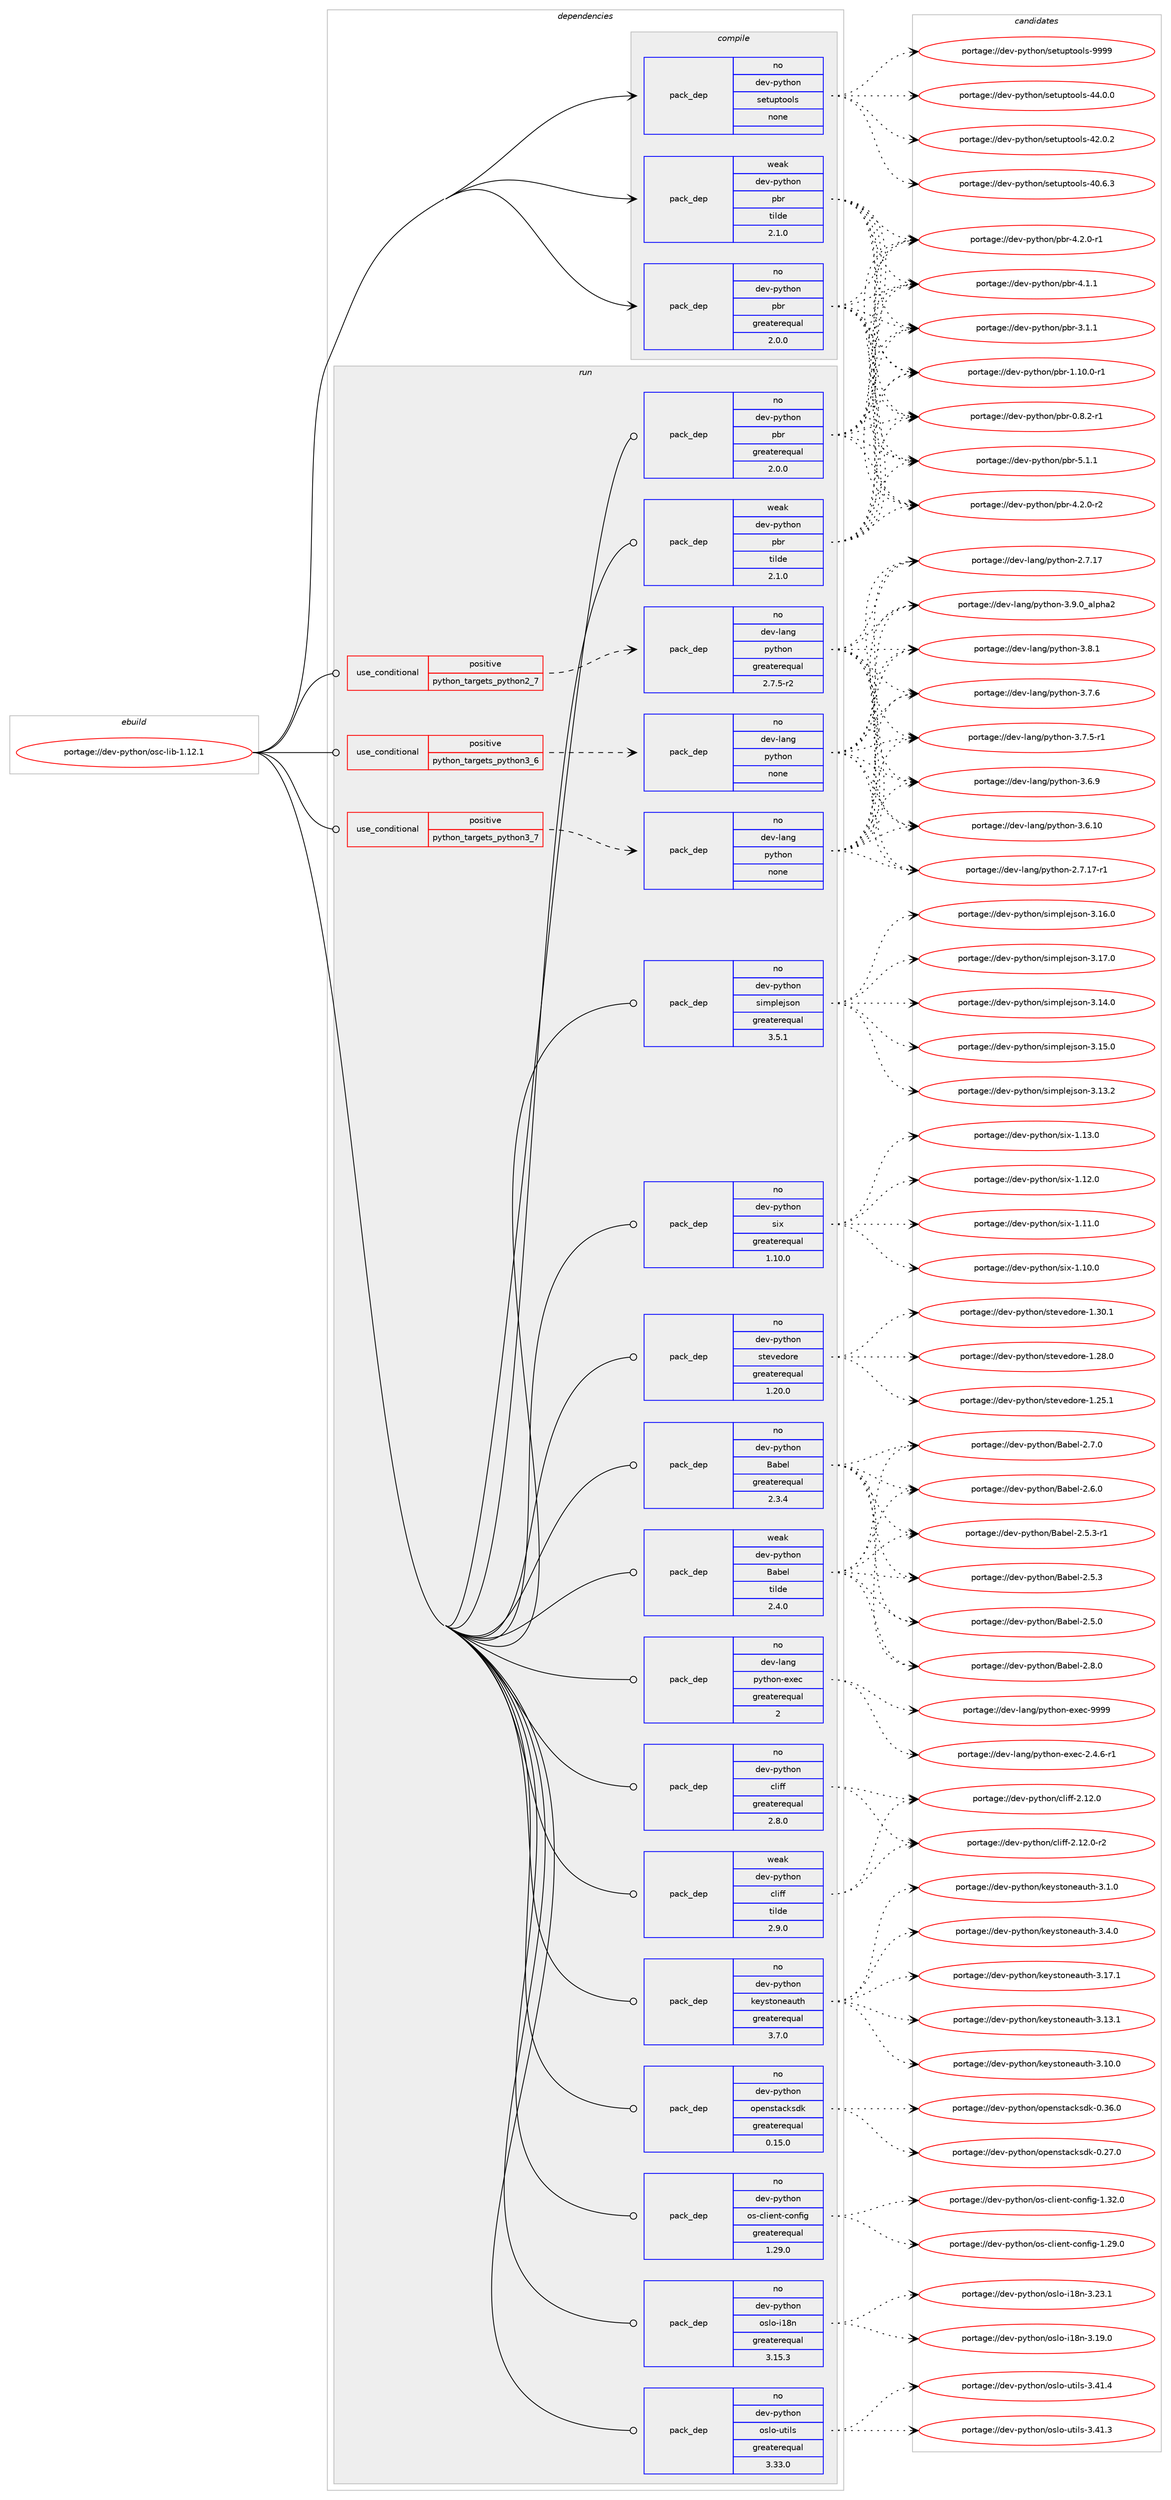 digraph prolog {

# *************
# Graph options
# *************

newrank=true;
concentrate=true;
compound=true;
graph [rankdir=LR,fontname=Helvetica,fontsize=10,ranksep=1.5];#, ranksep=2.5, nodesep=0.2];
edge  [arrowhead=vee];
node  [fontname=Helvetica,fontsize=10];

# **********
# The ebuild
# **********

subgraph cluster_leftcol {
color=gray;
rank=same;
label=<<i>ebuild</i>>;
id [label="portage://dev-python/osc-lib-1.12.1", color=red, width=4, href="../dev-python/osc-lib-1.12.1.svg"];
}

# ****************
# The dependencies
# ****************

subgraph cluster_midcol {
color=gray;
label=<<i>dependencies</i>>;
subgraph cluster_compile {
fillcolor="#eeeeee";
style=filled;
label=<<i>compile</i>>;
subgraph pack329505 {
dependency446241 [label=<<TABLE BORDER="0" CELLBORDER="1" CELLSPACING="0" CELLPADDING="4" WIDTH="220"><TR><TD ROWSPAN="6" CELLPADDING="30">pack_dep</TD></TR><TR><TD WIDTH="110">no</TD></TR><TR><TD>dev-python</TD></TR><TR><TD>pbr</TD></TR><TR><TD>greaterequal</TD></TR><TR><TD>2.0.0</TD></TR></TABLE>>, shape=none, color=blue];
}
id:e -> dependency446241:w [weight=20,style="solid",arrowhead="vee"];
subgraph pack329506 {
dependency446242 [label=<<TABLE BORDER="0" CELLBORDER="1" CELLSPACING="0" CELLPADDING="4" WIDTH="220"><TR><TD ROWSPAN="6" CELLPADDING="30">pack_dep</TD></TR><TR><TD WIDTH="110">no</TD></TR><TR><TD>dev-python</TD></TR><TR><TD>setuptools</TD></TR><TR><TD>none</TD></TR><TR><TD></TD></TR></TABLE>>, shape=none, color=blue];
}
id:e -> dependency446242:w [weight=20,style="solid",arrowhead="vee"];
subgraph pack329507 {
dependency446243 [label=<<TABLE BORDER="0" CELLBORDER="1" CELLSPACING="0" CELLPADDING="4" WIDTH="220"><TR><TD ROWSPAN="6" CELLPADDING="30">pack_dep</TD></TR><TR><TD WIDTH="110">weak</TD></TR><TR><TD>dev-python</TD></TR><TR><TD>pbr</TD></TR><TR><TD>tilde</TD></TR><TR><TD>2.1.0</TD></TR></TABLE>>, shape=none, color=blue];
}
id:e -> dependency446243:w [weight=20,style="solid",arrowhead="vee"];
}
subgraph cluster_compileandrun {
fillcolor="#eeeeee";
style=filled;
label=<<i>compile and run</i>>;
}
subgraph cluster_run {
fillcolor="#eeeeee";
style=filled;
label=<<i>run</i>>;
subgraph cond111761 {
dependency446244 [label=<<TABLE BORDER="0" CELLBORDER="1" CELLSPACING="0" CELLPADDING="4"><TR><TD ROWSPAN="3" CELLPADDING="10">use_conditional</TD></TR><TR><TD>positive</TD></TR><TR><TD>python_targets_python2_7</TD></TR></TABLE>>, shape=none, color=red];
subgraph pack329508 {
dependency446245 [label=<<TABLE BORDER="0" CELLBORDER="1" CELLSPACING="0" CELLPADDING="4" WIDTH="220"><TR><TD ROWSPAN="6" CELLPADDING="30">pack_dep</TD></TR><TR><TD WIDTH="110">no</TD></TR><TR><TD>dev-lang</TD></TR><TR><TD>python</TD></TR><TR><TD>greaterequal</TD></TR><TR><TD>2.7.5-r2</TD></TR></TABLE>>, shape=none, color=blue];
}
dependency446244:e -> dependency446245:w [weight=20,style="dashed",arrowhead="vee"];
}
id:e -> dependency446244:w [weight=20,style="solid",arrowhead="odot"];
subgraph cond111762 {
dependency446246 [label=<<TABLE BORDER="0" CELLBORDER="1" CELLSPACING="0" CELLPADDING="4"><TR><TD ROWSPAN="3" CELLPADDING="10">use_conditional</TD></TR><TR><TD>positive</TD></TR><TR><TD>python_targets_python3_6</TD></TR></TABLE>>, shape=none, color=red];
subgraph pack329509 {
dependency446247 [label=<<TABLE BORDER="0" CELLBORDER="1" CELLSPACING="0" CELLPADDING="4" WIDTH="220"><TR><TD ROWSPAN="6" CELLPADDING="30">pack_dep</TD></TR><TR><TD WIDTH="110">no</TD></TR><TR><TD>dev-lang</TD></TR><TR><TD>python</TD></TR><TR><TD>none</TD></TR><TR><TD></TD></TR></TABLE>>, shape=none, color=blue];
}
dependency446246:e -> dependency446247:w [weight=20,style="dashed",arrowhead="vee"];
}
id:e -> dependency446246:w [weight=20,style="solid",arrowhead="odot"];
subgraph cond111763 {
dependency446248 [label=<<TABLE BORDER="0" CELLBORDER="1" CELLSPACING="0" CELLPADDING="4"><TR><TD ROWSPAN="3" CELLPADDING="10">use_conditional</TD></TR><TR><TD>positive</TD></TR><TR><TD>python_targets_python3_7</TD></TR></TABLE>>, shape=none, color=red];
subgraph pack329510 {
dependency446249 [label=<<TABLE BORDER="0" CELLBORDER="1" CELLSPACING="0" CELLPADDING="4" WIDTH="220"><TR><TD ROWSPAN="6" CELLPADDING="30">pack_dep</TD></TR><TR><TD WIDTH="110">no</TD></TR><TR><TD>dev-lang</TD></TR><TR><TD>python</TD></TR><TR><TD>none</TD></TR><TR><TD></TD></TR></TABLE>>, shape=none, color=blue];
}
dependency446248:e -> dependency446249:w [weight=20,style="dashed",arrowhead="vee"];
}
id:e -> dependency446248:w [weight=20,style="solid",arrowhead="odot"];
subgraph pack329511 {
dependency446250 [label=<<TABLE BORDER="0" CELLBORDER="1" CELLSPACING="0" CELLPADDING="4" WIDTH="220"><TR><TD ROWSPAN="6" CELLPADDING="30">pack_dep</TD></TR><TR><TD WIDTH="110">no</TD></TR><TR><TD>dev-lang</TD></TR><TR><TD>python-exec</TD></TR><TR><TD>greaterequal</TD></TR><TR><TD>2</TD></TR></TABLE>>, shape=none, color=blue];
}
id:e -> dependency446250:w [weight=20,style="solid",arrowhead="odot"];
subgraph pack329512 {
dependency446251 [label=<<TABLE BORDER="0" CELLBORDER="1" CELLSPACING="0" CELLPADDING="4" WIDTH="220"><TR><TD ROWSPAN="6" CELLPADDING="30">pack_dep</TD></TR><TR><TD WIDTH="110">no</TD></TR><TR><TD>dev-python</TD></TR><TR><TD>Babel</TD></TR><TR><TD>greaterequal</TD></TR><TR><TD>2.3.4</TD></TR></TABLE>>, shape=none, color=blue];
}
id:e -> dependency446251:w [weight=20,style="solid",arrowhead="odot"];
subgraph pack329513 {
dependency446252 [label=<<TABLE BORDER="0" CELLBORDER="1" CELLSPACING="0" CELLPADDING="4" WIDTH="220"><TR><TD ROWSPAN="6" CELLPADDING="30">pack_dep</TD></TR><TR><TD WIDTH="110">no</TD></TR><TR><TD>dev-python</TD></TR><TR><TD>cliff</TD></TR><TR><TD>greaterequal</TD></TR><TR><TD>2.8.0</TD></TR></TABLE>>, shape=none, color=blue];
}
id:e -> dependency446252:w [weight=20,style="solid",arrowhead="odot"];
subgraph pack329514 {
dependency446253 [label=<<TABLE BORDER="0" CELLBORDER="1" CELLSPACING="0" CELLPADDING="4" WIDTH="220"><TR><TD ROWSPAN="6" CELLPADDING="30">pack_dep</TD></TR><TR><TD WIDTH="110">no</TD></TR><TR><TD>dev-python</TD></TR><TR><TD>keystoneauth</TD></TR><TR><TD>greaterequal</TD></TR><TR><TD>3.7.0</TD></TR></TABLE>>, shape=none, color=blue];
}
id:e -> dependency446253:w [weight=20,style="solid",arrowhead="odot"];
subgraph pack329515 {
dependency446254 [label=<<TABLE BORDER="0" CELLBORDER="1" CELLSPACING="0" CELLPADDING="4" WIDTH="220"><TR><TD ROWSPAN="6" CELLPADDING="30">pack_dep</TD></TR><TR><TD WIDTH="110">no</TD></TR><TR><TD>dev-python</TD></TR><TR><TD>openstacksdk</TD></TR><TR><TD>greaterequal</TD></TR><TR><TD>0.15.0</TD></TR></TABLE>>, shape=none, color=blue];
}
id:e -> dependency446254:w [weight=20,style="solid",arrowhead="odot"];
subgraph pack329516 {
dependency446255 [label=<<TABLE BORDER="0" CELLBORDER="1" CELLSPACING="0" CELLPADDING="4" WIDTH="220"><TR><TD ROWSPAN="6" CELLPADDING="30">pack_dep</TD></TR><TR><TD WIDTH="110">no</TD></TR><TR><TD>dev-python</TD></TR><TR><TD>os-client-config</TD></TR><TR><TD>greaterequal</TD></TR><TR><TD>1.29.0</TD></TR></TABLE>>, shape=none, color=blue];
}
id:e -> dependency446255:w [weight=20,style="solid",arrowhead="odot"];
subgraph pack329517 {
dependency446256 [label=<<TABLE BORDER="0" CELLBORDER="1" CELLSPACING="0" CELLPADDING="4" WIDTH="220"><TR><TD ROWSPAN="6" CELLPADDING="30">pack_dep</TD></TR><TR><TD WIDTH="110">no</TD></TR><TR><TD>dev-python</TD></TR><TR><TD>oslo-i18n</TD></TR><TR><TD>greaterequal</TD></TR><TR><TD>3.15.3</TD></TR></TABLE>>, shape=none, color=blue];
}
id:e -> dependency446256:w [weight=20,style="solid",arrowhead="odot"];
subgraph pack329518 {
dependency446257 [label=<<TABLE BORDER="0" CELLBORDER="1" CELLSPACING="0" CELLPADDING="4" WIDTH="220"><TR><TD ROWSPAN="6" CELLPADDING="30">pack_dep</TD></TR><TR><TD WIDTH="110">no</TD></TR><TR><TD>dev-python</TD></TR><TR><TD>oslo-utils</TD></TR><TR><TD>greaterequal</TD></TR><TR><TD>3.33.0</TD></TR></TABLE>>, shape=none, color=blue];
}
id:e -> dependency446257:w [weight=20,style="solid",arrowhead="odot"];
subgraph pack329519 {
dependency446258 [label=<<TABLE BORDER="0" CELLBORDER="1" CELLSPACING="0" CELLPADDING="4" WIDTH="220"><TR><TD ROWSPAN="6" CELLPADDING="30">pack_dep</TD></TR><TR><TD WIDTH="110">no</TD></TR><TR><TD>dev-python</TD></TR><TR><TD>pbr</TD></TR><TR><TD>greaterequal</TD></TR><TR><TD>2.0.0</TD></TR></TABLE>>, shape=none, color=blue];
}
id:e -> dependency446258:w [weight=20,style="solid",arrowhead="odot"];
subgraph pack329520 {
dependency446259 [label=<<TABLE BORDER="0" CELLBORDER="1" CELLSPACING="0" CELLPADDING="4" WIDTH="220"><TR><TD ROWSPAN="6" CELLPADDING="30">pack_dep</TD></TR><TR><TD WIDTH="110">no</TD></TR><TR><TD>dev-python</TD></TR><TR><TD>simplejson</TD></TR><TR><TD>greaterequal</TD></TR><TR><TD>3.5.1</TD></TR></TABLE>>, shape=none, color=blue];
}
id:e -> dependency446259:w [weight=20,style="solid",arrowhead="odot"];
subgraph pack329521 {
dependency446260 [label=<<TABLE BORDER="0" CELLBORDER="1" CELLSPACING="0" CELLPADDING="4" WIDTH="220"><TR><TD ROWSPAN="6" CELLPADDING="30">pack_dep</TD></TR><TR><TD WIDTH="110">no</TD></TR><TR><TD>dev-python</TD></TR><TR><TD>six</TD></TR><TR><TD>greaterequal</TD></TR><TR><TD>1.10.0</TD></TR></TABLE>>, shape=none, color=blue];
}
id:e -> dependency446260:w [weight=20,style="solid",arrowhead="odot"];
subgraph pack329522 {
dependency446261 [label=<<TABLE BORDER="0" CELLBORDER="1" CELLSPACING="0" CELLPADDING="4" WIDTH="220"><TR><TD ROWSPAN="6" CELLPADDING="30">pack_dep</TD></TR><TR><TD WIDTH="110">no</TD></TR><TR><TD>dev-python</TD></TR><TR><TD>stevedore</TD></TR><TR><TD>greaterequal</TD></TR><TR><TD>1.20.0</TD></TR></TABLE>>, shape=none, color=blue];
}
id:e -> dependency446261:w [weight=20,style="solid",arrowhead="odot"];
subgraph pack329523 {
dependency446262 [label=<<TABLE BORDER="0" CELLBORDER="1" CELLSPACING="0" CELLPADDING="4" WIDTH="220"><TR><TD ROWSPAN="6" CELLPADDING="30">pack_dep</TD></TR><TR><TD WIDTH="110">weak</TD></TR><TR><TD>dev-python</TD></TR><TR><TD>Babel</TD></TR><TR><TD>tilde</TD></TR><TR><TD>2.4.0</TD></TR></TABLE>>, shape=none, color=blue];
}
id:e -> dependency446262:w [weight=20,style="solid",arrowhead="odot"];
subgraph pack329524 {
dependency446263 [label=<<TABLE BORDER="0" CELLBORDER="1" CELLSPACING="0" CELLPADDING="4" WIDTH="220"><TR><TD ROWSPAN="6" CELLPADDING="30">pack_dep</TD></TR><TR><TD WIDTH="110">weak</TD></TR><TR><TD>dev-python</TD></TR><TR><TD>cliff</TD></TR><TR><TD>tilde</TD></TR><TR><TD>2.9.0</TD></TR></TABLE>>, shape=none, color=blue];
}
id:e -> dependency446263:w [weight=20,style="solid",arrowhead="odot"];
subgraph pack329525 {
dependency446264 [label=<<TABLE BORDER="0" CELLBORDER="1" CELLSPACING="0" CELLPADDING="4" WIDTH="220"><TR><TD ROWSPAN="6" CELLPADDING="30">pack_dep</TD></TR><TR><TD WIDTH="110">weak</TD></TR><TR><TD>dev-python</TD></TR><TR><TD>pbr</TD></TR><TR><TD>tilde</TD></TR><TR><TD>2.1.0</TD></TR></TABLE>>, shape=none, color=blue];
}
id:e -> dependency446264:w [weight=20,style="solid",arrowhead="odot"];
}
}

# **************
# The candidates
# **************

subgraph cluster_choices {
rank=same;
color=gray;
label=<<i>candidates</i>>;

subgraph choice329505 {
color=black;
nodesep=1;
choice100101118451121211161041111104711298114455346494649 [label="portage://dev-python/pbr-5.1.1", color=red, width=4,href="../dev-python/pbr-5.1.1.svg"];
choice1001011184511212111610411111047112981144552465046484511450 [label="portage://dev-python/pbr-4.2.0-r2", color=red, width=4,href="../dev-python/pbr-4.2.0-r2.svg"];
choice1001011184511212111610411111047112981144552465046484511449 [label="portage://dev-python/pbr-4.2.0-r1", color=red, width=4,href="../dev-python/pbr-4.2.0-r1.svg"];
choice100101118451121211161041111104711298114455246494649 [label="portage://dev-python/pbr-4.1.1", color=red, width=4,href="../dev-python/pbr-4.1.1.svg"];
choice100101118451121211161041111104711298114455146494649 [label="portage://dev-python/pbr-3.1.1", color=red, width=4,href="../dev-python/pbr-3.1.1.svg"];
choice100101118451121211161041111104711298114454946494846484511449 [label="portage://dev-python/pbr-1.10.0-r1", color=red, width=4,href="../dev-python/pbr-1.10.0-r1.svg"];
choice1001011184511212111610411111047112981144548465646504511449 [label="portage://dev-python/pbr-0.8.2-r1", color=red, width=4,href="../dev-python/pbr-0.8.2-r1.svg"];
dependency446241:e -> choice100101118451121211161041111104711298114455346494649:w [style=dotted,weight="100"];
dependency446241:e -> choice1001011184511212111610411111047112981144552465046484511450:w [style=dotted,weight="100"];
dependency446241:e -> choice1001011184511212111610411111047112981144552465046484511449:w [style=dotted,weight="100"];
dependency446241:e -> choice100101118451121211161041111104711298114455246494649:w [style=dotted,weight="100"];
dependency446241:e -> choice100101118451121211161041111104711298114455146494649:w [style=dotted,weight="100"];
dependency446241:e -> choice100101118451121211161041111104711298114454946494846484511449:w [style=dotted,weight="100"];
dependency446241:e -> choice1001011184511212111610411111047112981144548465646504511449:w [style=dotted,weight="100"];
}
subgraph choice329506 {
color=black;
nodesep=1;
choice10010111845112121116104111110471151011161171121161111111081154557575757 [label="portage://dev-python/setuptools-9999", color=red, width=4,href="../dev-python/setuptools-9999.svg"];
choice100101118451121211161041111104711510111611711211611111110811545525246484648 [label="portage://dev-python/setuptools-44.0.0", color=red, width=4,href="../dev-python/setuptools-44.0.0.svg"];
choice100101118451121211161041111104711510111611711211611111110811545525046484650 [label="portage://dev-python/setuptools-42.0.2", color=red, width=4,href="../dev-python/setuptools-42.0.2.svg"];
choice100101118451121211161041111104711510111611711211611111110811545524846544651 [label="portage://dev-python/setuptools-40.6.3", color=red, width=4,href="../dev-python/setuptools-40.6.3.svg"];
dependency446242:e -> choice10010111845112121116104111110471151011161171121161111111081154557575757:w [style=dotted,weight="100"];
dependency446242:e -> choice100101118451121211161041111104711510111611711211611111110811545525246484648:w [style=dotted,weight="100"];
dependency446242:e -> choice100101118451121211161041111104711510111611711211611111110811545525046484650:w [style=dotted,weight="100"];
dependency446242:e -> choice100101118451121211161041111104711510111611711211611111110811545524846544651:w [style=dotted,weight="100"];
}
subgraph choice329507 {
color=black;
nodesep=1;
choice100101118451121211161041111104711298114455346494649 [label="portage://dev-python/pbr-5.1.1", color=red, width=4,href="../dev-python/pbr-5.1.1.svg"];
choice1001011184511212111610411111047112981144552465046484511450 [label="portage://dev-python/pbr-4.2.0-r2", color=red, width=4,href="../dev-python/pbr-4.2.0-r2.svg"];
choice1001011184511212111610411111047112981144552465046484511449 [label="portage://dev-python/pbr-4.2.0-r1", color=red, width=4,href="../dev-python/pbr-4.2.0-r1.svg"];
choice100101118451121211161041111104711298114455246494649 [label="portage://dev-python/pbr-4.1.1", color=red, width=4,href="../dev-python/pbr-4.1.1.svg"];
choice100101118451121211161041111104711298114455146494649 [label="portage://dev-python/pbr-3.1.1", color=red, width=4,href="../dev-python/pbr-3.1.1.svg"];
choice100101118451121211161041111104711298114454946494846484511449 [label="portage://dev-python/pbr-1.10.0-r1", color=red, width=4,href="../dev-python/pbr-1.10.0-r1.svg"];
choice1001011184511212111610411111047112981144548465646504511449 [label="portage://dev-python/pbr-0.8.2-r1", color=red, width=4,href="../dev-python/pbr-0.8.2-r1.svg"];
dependency446243:e -> choice100101118451121211161041111104711298114455346494649:w [style=dotted,weight="100"];
dependency446243:e -> choice1001011184511212111610411111047112981144552465046484511450:w [style=dotted,weight="100"];
dependency446243:e -> choice1001011184511212111610411111047112981144552465046484511449:w [style=dotted,weight="100"];
dependency446243:e -> choice100101118451121211161041111104711298114455246494649:w [style=dotted,weight="100"];
dependency446243:e -> choice100101118451121211161041111104711298114455146494649:w [style=dotted,weight="100"];
dependency446243:e -> choice100101118451121211161041111104711298114454946494846484511449:w [style=dotted,weight="100"];
dependency446243:e -> choice1001011184511212111610411111047112981144548465646504511449:w [style=dotted,weight="100"];
}
subgraph choice329508 {
color=black;
nodesep=1;
choice10010111845108971101034711212111610411111045514657464895971081121049750 [label="portage://dev-lang/python-3.9.0_alpha2", color=red, width=4,href="../dev-lang/python-3.9.0_alpha2.svg"];
choice100101118451089711010347112121116104111110455146564649 [label="portage://dev-lang/python-3.8.1", color=red, width=4,href="../dev-lang/python-3.8.1.svg"];
choice100101118451089711010347112121116104111110455146554654 [label="portage://dev-lang/python-3.7.6", color=red, width=4,href="../dev-lang/python-3.7.6.svg"];
choice1001011184510897110103471121211161041111104551465546534511449 [label="portage://dev-lang/python-3.7.5-r1", color=red, width=4,href="../dev-lang/python-3.7.5-r1.svg"];
choice100101118451089711010347112121116104111110455146544657 [label="portage://dev-lang/python-3.6.9", color=red, width=4,href="../dev-lang/python-3.6.9.svg"];
choice10010111845108971101034711212111610411111045514654464948 [label="portage://dev-lang/python-3.6.10", color=red, width=4,href="../dev-lang/python-3.6.10.svg"];
choice100101118451089711010347112121116104111110455046554649554511449 [label="portage://dev-lang/python-2.7.17-r1", color=red, width=4,href="../dev-lang/python-2.7.17-r1.svg"];
choice10010111845108971101034711212111610411111045504655464955 [label="portage://dev-lang/python-2.7.17", color=red, width=4,href="../dev-lang/python-2.7.17.svg"];
dependency446245:e -> choice10010111845108971101034711212111610411111045514657464895971081121049750:w [style=dotted,weight="100"];
dependency446245:e -> choice100101118451089711010347112121116104111110455146564649:w [style=dotted,weight="100"];
dependency446245:e -> choice100101118451089711010347112121116104111110455146554654:w [style=dotted,weight="100"];
dependency446245:e -> choice1001011184510897110103471121211161041111104551465546534511449:w [style=dotted,weight="100"];
dependency446245:e -> choice100101118451089711010347112121116104111110455146544657:w [style=dotted,weight="100"];
dependency446245:e -> choice10010111845108971101034711212111610411111045514654464948:w [style=dotted,weight="100"];
dependency446245:e -> choice100101118451089711010347112121116104111110455046554649554511449:w [style=dotted,weight="100"];
dependency446245:e -> choice10010111845108971101034711212111610411111045504655464955:w [style=dotted,weight="100"];
}
subgraph choice329509 {
color=black;
nodesep=1;
choice10010111845108971101034711212111610411111045514657464895971081121049750 [label="portage://dev-lang/python-3.9.0_alpha2", color=red, width=4,href="../dev-lang/python-3.9.0_alpha2.svg"];
choice100101118451089711010347112121116104111110455146564649 [label="portage://dev-lang/python-3.8.1", color=red, width=4,href="../dev-lang/python-3.8.1.svg"];
choice100101118451089711010347112121116104111110455146554654 [label="portage://dev-lang/python-3.7.6", color=red, width=4,href="../dev-lang/python-3.7.6.svg"];
choice1001011184510897110103471121211161041111104551465546534511449 [label="portage://dev-lang/python-3.7.5-r1", color=red, width=4,href="../dev-lang/python-3.7.5-r1.svg"];
choice100101118451089711010347112121116104111110455146544657 [label="portage://dev-lang/python-3.6.9", color=red, width=4,href="../dev-lang/python-3.6.9.svg"];
choice10010111845108971101034711212111610411111045514654464948 [label="portage://dev-lang/python-3.6.10", color=red, width=4,href="../dev-lang/python-3.6.10.svg"];
choice100101118451089711010347112121116104111110455046554649554511449 [label="portage://dev-lang/python-2.7.17-r1", color=red, width=4,href="../dev-lang/python-2.7.17-r1.svg"];
choice10010111845108971101034711212111610411111045504655464955 [label="portage://dev-lang/python-2.7.17", color=red, width=4,href="../dev-lang/python-2.7.17.svg"];
dependency446247:e -> choice10010111845108971101034711212111610411111045514657464895971081121049750:w [style=dotted,weight="100"];
dependency446247:e -> choice100101118451089711010347112121116104111110455146564649:w [style=dotted,weight="100"];
dependency446247:e -> choice100101118451089711010347112121116104111110455146554654:w [style=dotted,weight="100"];
dependency446247:e -> choice1001011184510897110103471121211161041111104551465546534511449:w [style=dotted,weight="100"];
dependency446247:e -> choice100101118451089711010347112121116104111110455146544657:w [style=dotted,weight="100"];
dependency446247:e -> choice10010111845108971101034711212111610411111045514654464948:w [style=dotted,weight="100"];
dependency446247:e -> choice100101118451089711010347112121116104111110455046554649554511449:w [style=dotted,weight="100"];
dependency446247:e -> choice10010111845108971101034711212111610411111045504655464955:w [style=dotted,weight="100"];
}
subgraph choice329510 {
color=black;
nodesep=1;
choice10010111845108971101034711212111610411111045514657464895971081121049750 [label="portage://dev-lang/python-3.9.0_alpha2", color=red, width=4,href="../dev-lang/python-3.9.0_alpha2.svg"];
choice100101118451089711010347112121116104111110455146564649 [label="portage://dev-lang/python-3.8.1", color=red, width=4,href="../dev-lang/python-3.8.1.svg"];
choice100101118451089711010347112121116104111110455146554654 [label="portage://dev-lang/python-3.7.6", color=red, width=4,href="../dev-lang/python-3.7.6.svg"];
choice1001011184510897110103471121211161041111104551465546534511449 [label="portage://dev-lang/python-3.7.5-r1", color=red, width=4,href="../dev-lang/python-3.7.5-r1.svg"];
choice100101118451089711010347112121116104111110455146544657 [label="portage://dev-lang/python-3.6.9", color=red, width=4,href="../dev-lang/python-3.6.9.svg"];
choice10010111845108971101034711212111610411111045514654464948 [label="portage://dev-lang/python-3.6.10", color=red, width=4,href="../dev-lang/python-3.6.10.svg"];
choice100101118451089711010347112121116104111110455046554649554511449 [label="portage://dev-lang/python-2.7.17-r1", color=red, width=4,href="../dev-lang/python-2.7.17-r1.svg"];
choice10010111845108971101034711212111610411111045504655464955 [label="portage://dev-lang/python-2.7.17", color=red, width=4,href="../dev-lang/python-2.7.17.svg"];
dependency446249:e -> choice10010111845108971101034711212111610411111045514657464895971081121049750:w [style=dotted,weight="100"];
dependency446249:e -> choice100101118451089711010347112121116104111110455146564649:w [style=dotted,weight="100"];
dependency446249:e -> choice100101118451089711010347112121116104111110455146554654:w [style=dotted,weight="100"];
dependency446249:e -> choice1001011184510897110103471121211161041111104551465546534511449:w [style=dotted,weight="100"];
dependency446249:e -> choice100101118451089711010347112121116104111110455146544657:w [style=dotted,weight="100"];
dependency446249:e -> choice10010111845108971101034711212111610411111045514654464948:w [style=dotted,weight="100"];
dependency446249:e -> choice100101118451089711010347112121116104111110455046554649554511449:w [style=dotted,weight="100"];
dependency446249:e -> choice10010111845108971101034711212111610411111045504655464955:w [style=dotted,weight="100"];
}
subgraph choice329511 {
color=black;
nodesep=1;
choice10010111845108971101034711212111610411111045101120101994557575757 [label="portage://dev-lang/python-exec-9999", color=red, width=4,href="../dev-lang/python-exec-9999.svg"];
choice10010111845108971101034711212111610411111045101120101994550465246544511449 [label="portage://dev-lang/python-exec-2.4.6-r1", color=red, width=4,href="../dev-lang/python-exec-2.4.6-r1.svg"];
dependency446250:e -> choice10010111845108971101034711212111610411111045101120101994557575757:w [style=dotted,weight="100"];
dependency446250:e -> choice10010111845108971101034711212111610411111045101120101994550465246544511449:w [style=dotted,weight="100"];
}
subgraph choice329512 {
color=black;
nodesep=1;
choice1001011184511212111610411111047669798101108455046564648 [label="portage://dev-python/Babel-2.8.0", color=red, width=4,href="../dev-python/Babel-2.8.0.svg"];
choice1001011184511212111610411111047669798101108455046554648 [label="portage://dev-python/Babel-2.7.0", color=red, width=4,href="../dev-python/Babel-2.7.0.svg"];
choice1001011184511212111610411111047669798101108455046544648 [label="portage://dev-python/Babel-2.6.0", color=red, width=4,href="../dev-python/Babel-2.6.0.svg"];
choice10010111845112121116104111110476697981011084550465346514511449 [label="portage://dev-python/Babel-2.5.3-r1", color=red, width=4,href="../dev-python/Babel-2.5.3-r1.svg"];
choice1001011184511212111610411111047669798101108455046534651 [label="portage://dev-python/Babel-2.5.3", color=red, width=4,href="../dev-python/Babel-2.5.3.svg"];
choice1001011184511212111610411111047669798101108455046534648 [label="portage://dev-python/Babel-2.5.0", color=red, width=4,href="../dev-python/Babel-2.5.0.svg"];
dependency446251:e -> choice1001011184511212111610411111047669798101108455046564648:w [style=dotted,weight="100"];
dependency446251:e -> choice1001011184511212111610411111047669798101108455046554648:w [style=dotted,weight="100"];
dependency446251:e -> choice1001011184511212111610411111047669798101108455046544648:w [style=dotted,weight="100"];
dependency446251:e -> choice10010111845112121116104111110476697981011084550465346514511449:w [style=dotted,weight="100"];
dependency446251:e -> choice1001011184511212111610411111047669798101108455046534651:w [style=dotted,weight="100"];
dependency446251:e -> choice1001011184511212111610411111047669798101108455046534648:w [style=dotted,weight="100"];
}
subgraph choice329513 {
color=black;
nodesep=1;
choice100101118451121211161041111104799108105102102455046495046484511450 [label="portage://dev-python/cliff-2.12.0-r2", color=red, width=4,href="../dev-python/cliff-2.12.0-r2.svg"];
choice10010111845112121116104111110479910810510210245504649504648 [label="portage://dev-python/cliff-2.12.0", color=red, width=4,href="../dev-python/cliff-2.12.0.svg"];
dependency446252:e -> choice100101118451121211161041111104799108105102102455046495046484511450:w [style=dotted,weight="100"];
dependency446252:e -> choice10010111845112121116104111110479910810510210245504649504648:w [style=dotted,weight="100"];
}
subgraph choice329514 {
color=black;
nodesep=1;
choice100101118451121211161041111104710710112111511611111010197117116104455146524648 [label="portage://dev-python/keystoneauth-3.4.0", color=red, width=4,href="../dev-python/keystoneauth-3.4.0.svg"];
choice10010111845112121116104111110471071011211151161111101019711711610445514649554649 [label="portage://dev-python/keystoneauth-3.17.1", color=red, width=4,href="../dev-python/keystoneauth-3.17.1.svg"];
choice10010111845112121116104111110471071011211151161111101019711711610445514649514649 [label="portage://dev-python/keystoneauth-3.13.1", color=red, width=4,href="../dev-python/keystoneauth-3.13.1.svg"];
choice10010111845112121116104111110471071011211151161111101019711711610445514649484648 [label="portage://dev-python/keystoneauth-3.10.0", color=red, width=4,href="../dev-python/keystoneauth-3.10.0.svg"];
choice100101118451121211161041111104710710112111511611111010197117116104455146494648 [label="portage://dev-python/keystoneauth-3.1.0", color=red, width=4,href="../dev-python/keystoneauth-3.1.0.svg"];
dependency446253:e -> choice100101118451121211161041111104710710112111511611111010197117116104455146524648:w [style=dotted,weight="100"];
dependency446253:e -> choice10010111845112121116104111110471071011211151161111101019711711610445514649554649:w [style=dotted,weight="100"];
dependency446253:e -> choice10010111845112121116104111110471071011211151161111101019711711610445514649514649:w [style=dotted,weight="100"];
dependency446253:e -> choice10010111845112121116104111110471071011211151161111101019711711610445514649484648:w [style=dotted,weight="100"];
dependency446253:e -> choice100101118451121211161041111104710710112111511611111010197117116104455146494648:w [style=dotted,weight="100"];
}
subgraph choice329515 {
color=black;
nodesep=1;
choice1001011184511212111610411111047111112101110115116979910711510010745484651544648 [label="portage://dev-python/openstacksdk-0.36.0", color=red, width=4,href="../dev-python/openstacksdk-0.36.0.svg"];
choice1001011184511212111610411111047111112101110115116979910711510010745484650554648 [label="portage://dev-python/openstacksdk-0.27.0", color=red, width=4,href="../dev-python/openstacksdk-0.27.0.svg"];
dependency446254:e -> choice1001011184511212111610411111047111112101110115116979910711510010745484651544648:w [style=dotted,weight="100"];
dependency446254:e -> choice1001011184511212111610411111047111112101110115116979910711510010745484650554648:w [style=dotted,weight="100"];
}
subgraph choice329516 {
color=black;
nodesep=1;
choice10010111845112121116104111110471111154599108105101110116459911111010210510345494651504648 [label="portage://dev-python/os-client-config-1.32.0", color=red, width=4,href="../dev-python/os-client-config-1.32.0.svg"];
choice10010111845112121116104111110471111154599108105101110116459911111010210510345494650574648 [label="portage://dev-python/os-client-config-1.29.0", color=red, width=4,href="../dev-python/os-client-config-1.29.0.svg"];
dependency446255:e -> choice10010111845112121116104111110471111154599108105101110116459911111010210510345494651504648:w [style=dotted,weight="100"];
dependency446255:e -> choice10010111845112121116104111110471111154599108105101110116459911111010210510345494650574648:w [style=dotted,weight="100"];
}
subgraph choice329517 {
color=black;
nodesep=1;
choice100101118451121211161041111104711111510811145105495611045514650514649 [label="portage://dev-python/oslo-i18n-3.23.1", color=red, width=4,href="../dev-python/oslo-i18n-3.23.1.svg"];
choice100101118451121211161041111104711111510811145105495611045514649574648 [label="portage://dev-python/oslo-i18n-3.19.0", color=red, width=4,href="../dev-python/oslo-i18n-3.19.0.svg"];
dependency446256:e -> choice100101118451121211161041111104711111510811145105495611045514650514649:w [style=dotted,weight="100"];
dependency446256:e -> choice100101118451121211161041111104711111510811145105495611045514649574648:w [style=dotted,weight="100"];
}
subgraph choice329518 {
color=black;
nodesep=1;
choice10010111845112121116104111110471111151081114511711610510811545514652494652 [label="portage://dev-python/oslo-utils-3.41.4", color=red, width=4,href="../dev-python/oslo-utils-3.41.4.svg"];
choice10010111845112121116104111110471111151081114511711610510811545514652494651 [label="portage://dev-python/oslo-utils-3.41.3", color=red, width=4,href="../dev-python/oslo-utils-3.41.3.svg"];
dependency446257:e -> choice10010111845112121116104111110471111151081114511711610510811545514652494652:w [style=dotted,weight="100"];
dependency446257:e -> choice10010111845112121116104111110471111151081114511711610510811545514652494651:w [style=dotted,weight="100"];
}
subgraph choice329519 {
color=black;
nodesep=1;
choice100101118451121211161041111104711298114455346494649 [label="portage://dev-python/pbr-5.1.1", color=red, width=4,href="../dev-python/pbr-5.1.1.svg"];
choice1001011184511212111610411111047112981144552465046484511450 [label="portage://dev-python/pbr-4.2.0-r2", color=red, width=4,href="../dev-python/pbr-4.2.0-r2.svg"];
choice1001011184511212111610411111047112981144552465046484511449 [label="portage://dev-python/pbr-4.2.0-r1", color=red, width=4,href="../dev-python/pbr-4.2.0-r1.svg"];
choice100101118451121211161041111104711298114455246494649 [label="portage://dev-python/pbr-4.1.1", color=red, width=4,href="../dev-python/pbr-4.1.1.svg"];
choice100101118451121211161041111104711298114455146494649 [label="portage://dev-python/pbr-3.1.1", color=red, width=4,href="../dev-python/pbr-3.1.1.svg"];
choice100101118451121211161041111104711298114454946494846484511449 [label="portage://dev-python/pbr-1.10.0-r1", color=red, width=4,href="../dev-python/pbr-1.10.0-r1.svg"];
choice1001011184511212111610411111047112981144548465646504511449 [label="portage://dev-python/pbr-0.8.2-r1", color=red, width=4,href="../dev-python/pbr-0.8.2-r1.svg"];
dependency446258:e -> choice100101118451121211161041111104711298114455346494649:w [style=dotted,weight="100"];
dependency446258:e -> choice1001011184511212111610411111047112981144552465046484511450:w [style=dotted,weight="100"];
dependency446258:e -> choice1001011184511212111610411111047112981144552465046484511449:w [style=dotted,weight="100"];
dependency446258:e -> choice100101118451121211161041111104711298114455246494649:w [style=dotted,weight="100"];
dependency446258:e -> choice100101118451121211161041111104711298114455146494649:w [style=dotted,weight="100"];
dependency446258:e -> choice100101118451121211161041111104711298114454946494846484511449:w [style=dotted,weight="100"];
dependency446258:e -> choice1001011184511212111610411111047112981144548465646504511449:w [style=dotted,weight="100"];
}
subgraph choice329520 {
color=black;
nodesep=1;
choice100101118451121211161041111104711510510911210810110611511111045514649554648 [label="portage://dev-python/simplejson-3.17.0", color=red, width=4,href="../dev-python/simplejson-3.17.0.svg"];
choice100101118451121211161041111104711510510911210810110611511111045514649544648 [label="portage://dev-python/simplejson-3.16.0", color=red, width=4,href="../dev-python/simplejson-3.16.0.svg"];
choice100101118451121211161041111104711510510911210810110611511111045514649534648 [label="portage://dev-python/simplejson-3.15.0", color=red, width=4,href="../dev-python/simplejson-3.15.0.svg"];
choice100101118451121211161041111104711510510911210810110611511111045514649524648 [label="portage://dev-python/simplejson-3.14.0", color=red, width=4,href="../dev-python/simplejson-3.14.0.svg"];
choice100101118451121211161041111104711510510911210810110611511111045514649514650 [label="portage://dev-python/simplejson-3.13.2", color=red, width=4,href="../dev-python/simplejson-3.13.2.svg"];
dependency446259:e -> choice100101118451121211161041111104711510510911210810110611511111045514649554648:w [style=dotted,weight="100"];
dependency446259:e -> choice100101118451121211161041111104711510510911210810110611511111045514649544648:w [style=dotted,weight="100"];
dependency446259:e -> choice100101118451121211161041111104711510510911210810110611511111045514649534648:w [style=dotted,weight="100"];
dependency446259:e -> choice100101118451121211161041111104711510510911210810110611511111045514649524648:w [style=dotted,weight="100"];
dependency446259:e -> choice100101118451121211161041111104711510510911210810110611511111045514649514650:w [style=dotted,weight="100"];
}
subgraph choice329521 {
color=black;
nodesep=1;
choice100101118451121211161041111104711510512045494649514648 [label="portage://dev-python/six-1.13.0", color=red, width=4,href="../dev-python/six-1.13.0.svg"];
choice100101118451121211161041111104711510512045494649504648 [label="portage://dev-python/six-1.12.0", color=red, width=4,href="../dev-python/six-1.12.0.svg"];
choice100101118451121211161041111104711510512045494649494648 [label="portage://dev-python/six-1.11.0", color=red, width=4,href="../dev-python/six-1.11.0.svg"];
choice100101118451121211161041111104711510512045494649484648 [label="portage://dev-python/six-1.10.0", color=red, width=4,href="../dev-python/six-1.10.0.svg"];
dependency446260:e -> choice100101118451121211161041111104711510512045494649514648:w [style=dotted,weight="100"];
dependency446260:e -> choice100101118451121211161041111104711510512045494649504648:w [style=dotted,weight="100"];
dependency446260:e -> choice100101118451121211161041111104711510512045494649494648:w [style=dotted,weight="100"];
dependency446260:e -> choice100101118451121211161041111104711510512045494649484648:w [style=dotted,weight="100"];
}
subgraph choice329522 {
color=black;
nodesep=1;
choice100101118451121211161041111104711511610111810110011111410145494651484649 [label="portage://dev-python/stevedore-1.30.1", color=red, width=4,href="../dev-python/stevedore-1.30.1.svg"];
choice100101118451121211161041111104711511610111810110011111410145494650564648 [label="portage://dev-python/stevedore-1.28.0", color=red, width=4,href="../dev-python/stevedore-1.28.0.svg"];
choice100101118451121211161041111104711511610111810110011111410145494650534649 [label="portage://dev-python/stevedore-1.25.1", color=red, width=4,href="../dev-python/stevedore-1.25.1.svg"];
dependency446261:e -> choice100101118451121211161041111104711511610111810110011111410145494651484649:w [style=dotted,weight="100"];
dependency446261:e -> choice100101118451121211161041111104711511610111810110011111410145494650564648:w [style=dotted,weight="100"];
dependency446261:e -> choice100101118451121211161041111104711511610111810110011111410145494650534649:w [style=dotted,weight="100"];
}
subgraph choice329523 {
color=black;
nodesep=1;
choice1001011184511212111610411111047669798101108455046564648 [label="portage://dev-python/Babel-2.8.0", color=red, width=4,href="../dev-python/Babel-2.8.0.svg"];
choice1001011184511212111610411111047669798101108455046554648 [label="portage://dev-python/Babel-2.7.0", color=red, width=4,href="../dev-python/Babel-2.7.0.svg"];
choice1001011184511212111610411111047669798101108455046544648 [label="portage://dev-python/Babel-2.6.0", color=red, width=4,href="../dev-python/Babel-2.6.0.svg"];
choice10010111845112121116104111110476697981011084550465346514511449 [label="portage://dev-python/Babel-2.5.3-r1", color=red, width=4,href="../dev-python/Babel-2.5.3-r1.svg"];
choice1001011184511212111610411111047669798101108455046534651 [label="portage://dev-python/Babel-2.5.3", color=red, width=4,href="../dev-python/Babel-2.5.3.svg"];
choice1001011184511212111610411111047669798101108455046534648 [label="portage://dev-python/Babel-2.5.0", color=red, width=4,href="../dev-python/Babel-2.5.0.svg"];
dependency446262:e -> choice1001011184511212111610411111047669798101108455046564648:w [style=dotted,weight="100"];
dependency446262:e -> choice1001011184511212111610411111047669798101108455046554648:w [style=dotted,weight="100"];
dependency446262:e -> choice1001011184511212111610411111047669798101108455046544648:w [style=dotted,weight="100"];
dependency446262:e -> choice10010111845112121116104111110476697981011084550465346514511449:w [style=dotted,weight="100"];
dependency446262:e -> choice1001011184511212111610411111047669798101108455046534651:w [style=dotted,weight="100"];
dependency446262:e -> choice1001011184511212111610411111047669798101108455046534648:w [style=dotted,weight="100"];
}
subgraph choice329524 {
color=black;
nodesep=1;
choice100101118451121211161041111104799108105102102455046495046484511450 [label="portage://dev-python/cliff-2.12.0-r2", color=red, width=4,href="../dev-python/cliff-2.12.0-r2.svg"];
choice10010111845112121116104111110479910810510210245504649504648 [label="portage://dev-python/cliff-2.12.0", color=red, width=4,href="../dev-python/cliff-2.12.0.svg"];
dependency446263:e -> choice100101118451121211161041111104799108105102102455046495046484511450:w [style=dotted,weight="100"];
dependency446263:e -> choice10010111845112121116104111110479910810510210245504649504648:w [style=dotted,weight="100"];
}
subgraph choice329525 {
color=black;
nodesep=1;
choice100101118451121211161041111104711298114455346494649 [label="portage://dev-python/pbr-5.1.1", color=red, width=4,href="../dev-python/pbr-5.1.1.svg"];
choice1001011184511212111610411111047112981144552465046484511450 [label="portage://dev-python/pbr-4.2.0-r2", color=red, width=4,href="../dev-python/pbr-4.2.0-r2.svg"];
choice1001011184511212111610411111047112981144552465046484511449 [label="portage://dev-python/pbr-4.2.0-r1", color=red, width=4,href="../dev-python/pbr-4.2.0-r1.svg"];
choice100101118451121211161041111104711298114455246494649 [label="portage://dev-python/pbr-4.1.1", color=red, width=4,href="../dev-python/pbr-4.1.1.svg"];
choice100101118451121211161041111104711298114455146494649 [label="portage://dev-python/pbr-3.1.1", color=red, width=4,href="../dev-python/pbr-3.1.1.svg"];
choice100101118451121211161041111104711298114454946494846484511449 [label="portage://dev-python/pbr-1.10.0-r1", color=red, width=4,href="../dev-python/pbr-1.10.0-r1.svg"];
choice1001011184511212111610411111047112981144548465646504511449 [label="portage://dev-python/pbr-0.8.2-r1", color=red, width=4,href="../dev-python/pbr-0.8.2-r1.svg"];
dependency446264:e -> choice100101118451121211161041111104711298114455346494649:w [style=dotted,weight="100"];
dependency446264:e -> choice1001011184511212111610411111047112981144552465046484511450:w [style=dotted,weight="100"];
dependency446264:e -> choice1001011184511212111610411111047112981144552465046484511449:w [style=dotted,weight="100"];
dependency446264:e -> choice100101118451121211161041111104711298114455246494649:w [style=dotted,weight="100"];
dependency446264:e -> choice100101118451121211161041111104711298114455146494649:w [style=dotted,weight="100"];
dependency446264:e -> choice100101118451121211161041111104711298114454946494846484511449:w [style=dotted,weight="100"];
dependency446264:e -> choice1001011184511212111610411111047112981144548465646504511449:w [style=dotted,weight="100"];
}
}

}
